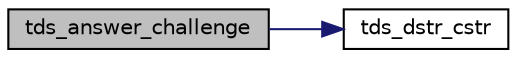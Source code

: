 digraph "tds_answer_challenge"
{
 // LATEX_PDF_SIZE
  edge [fontname="Helvetica",fontsize="10",labelfontname="Helvetica",labelfontsize="10"];
  node [fontname="Helvetica",fontsize="10",shape=record];
  rankdir="LR";
  Node1 [label="tds_answer_challenge",height=0.2,width=0.4,color="black", fillcolor="grey75", style="filled", fontcolor="black",tooltip="Crypt a given password using schema required for NTLMv1 or NTLM2 authentication."];
  Node1 -> Node2 [color="midnightblue",fontsize="10",style="solid",fontname="Helvetica"];
  Node2 [label="tds_dstr_cstr",height=0.2,width=0.4,color="black", fillcolor="white", style="filled",URL="$a00566.html#ga5f351a208e7aa13b4cc2d32cac8fc0fa",tooltip="Returns a C version (NUL terminated string) of dstr."];
}
